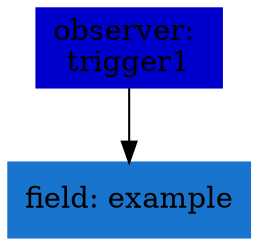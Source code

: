 digraph G {
node [shape=box]

0 [label="observer: 
trigger1",color=mediumblue, style=filled]
1 [label="field: example",color=dodgerblue3, style=filled]
0 -> 1


}

